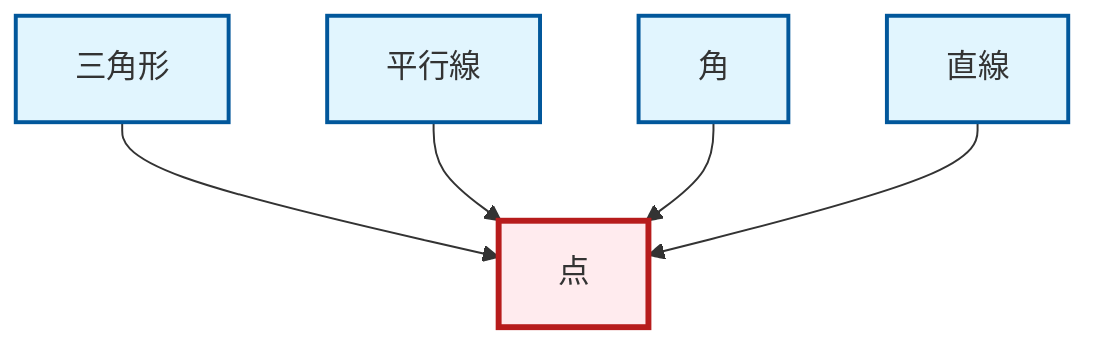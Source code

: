 graph TD
    classDef definition fill:#e1f5fe,stroke:#01579b,stroke-width:2px
    classDef theorem fill:#f3e5f5,stroke:#4a148c,stroke-width:2px
    classDef axiom fill:#fff3e0,stroke:#e65100,stroke-width:2px
    classDef example fill:#e8f5e9,stroke:#1b5e20,stroke-width:2px
    classDef current fill:#ffebee,stroke:#b71c1c,stroke-width:3px
    def-point["点"]:::definition
    def-line["直線"]:::definition
    def-triangle["三角形"]:::definition
    def-angle["角"]:::definition
    def-parallel["平行線"]:::definition
    def-triangle --> def-point
    def-parallel --> def-point
    def-angle --> def-point
    def-line --> def-point
    class def-point current